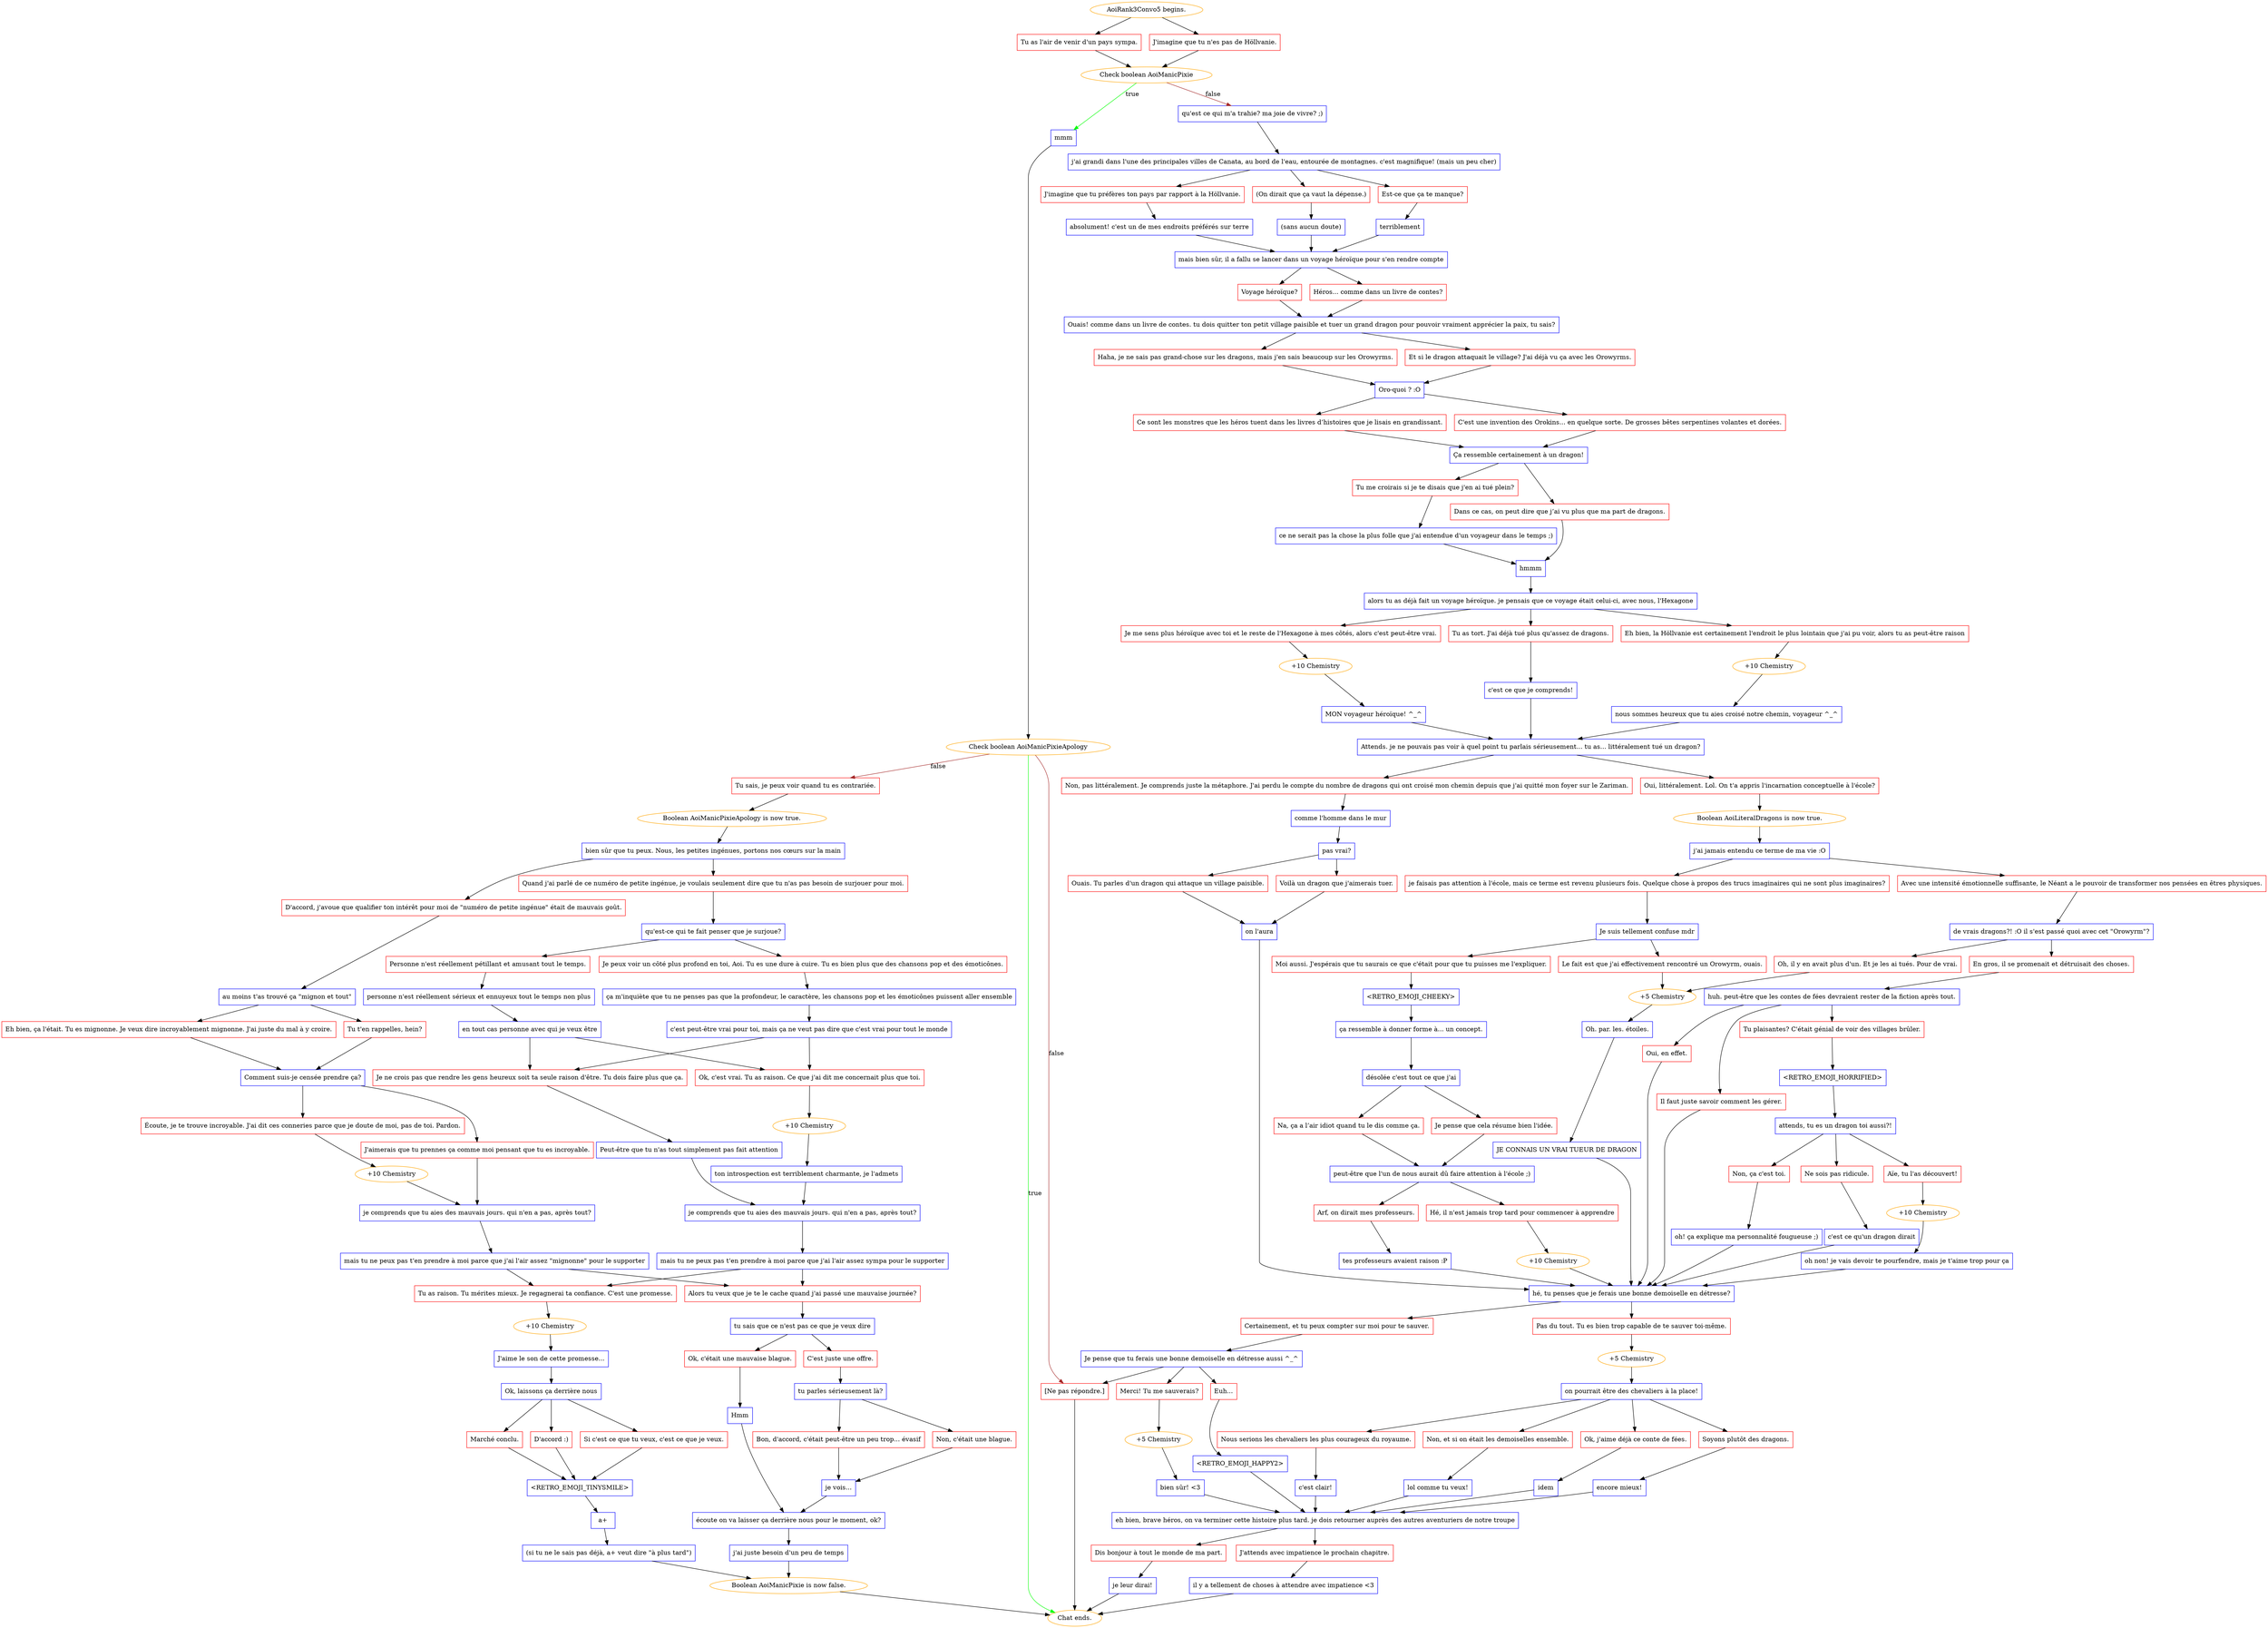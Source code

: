 digraph {
	"AoiRank3Convo5 begins." [color=orange];
		"AoiRank3Convo5 begins." -> j2193308989;
		"AoiRank3Convo5 begins." -> j3791030933;
	j2193308989 [label="Tu as l'air de venir d'un pays sympa.",shape=box,color=red];
		j2193308989 -> j2671432348;
	j3791030933 [label="J'imagine que tu n'es pas de Höllvanie.",shape=box,color=red];
		j3791030933 -> j2671432348;
	j2671432348 [label="Check boolean AoiManicPixie",color=orange];
		j2671432348 -> j998961387 [label=true,color=green];
		j2671432348 -> j2888298309 [label=false,color=brown];
	j998961387 [label="mmm",shape=box,color=blue];
		j998961387 -> j2415931465;
	j2888298309 [label="qu'est ce qui m'a trahie? ma joie de vivre? ;)",shape=box,color=blue];
		j2888298309 -> j3438185779;
	j2415931465 [label="Check boolean AoiManicPixieApology",color=orange];
		j2415931465 -> "Chat ends." [label=true,color=green];
		j2415931465 -> j231659619 [label=false,color=brown];
		j2415931465 -> j143549678 [label=false,color=brown];
	j3438185779 [label="j'ai grandi dans l'une des principales villes de Canata, au bord de l'eau, entourée de montagnes. c'est magnifique! (mais un peu cher)",shape=box,color=blue];
		j3438185779 -> j1016491393;
		j3438185779 -> j1795472892;
		j3438185779 -> j872655932;
	"Chat ends." [color=orange];
	j231659619 [label="Tu sais, je peux voir quand tu es contrariée.",shape=box,color=red];
		j231659619 -> j2055598230;
	j143549678 [label="[Ne pas répondre.]",shape=box,color=red];
		j143549678 -> "Chat ends.";
	j1016491393 [label="Est-ce que ça te manque?",shape=box,color=red];
		j1016491393 -> j360777100;
	j1795472892 [label="J'imagine que tu préfères ton pays par rapport à la Höllvanie.",shape=box,color=red];
		j1795472892 -> j3439335780;
	j872655932 [label="(On dirait que ça vaut la dépense.)",shape=box,color=red];
		j872655932 -> j2180099409;
	j2055598230 [label="Boolean AoiManicPixieApology is now true.",color=orange];
		j2055598230 -> j134605776;
	j360777100 [label="terriblement",shape=box,color=blue];
		j360777100 -> j2385342318;
	j3439335780 [label="absolument! c'est un de mes endroits préférés sur terre",shape=box,color=blue];
		j3439335780 -> j2385342318;
	j2180099409 [label="(sans aucun doute)",shape=box,color=blue];
		j2180099409 -> j2385342318;
	j134605776 [label="bien sûr que tu peux. Nous, les petites ingénues, portons nos cœurs sur la main",shape=box,color=blue];
		j134605776 -> j2650153070;
		j134605776 -> j2329193281;
	j2385342318 [label="mais bien sûr, il a fallu se lancer dans un voyage héroïque pour s'en rendre compte",shape=box,color=blue];
		j2385342318 -> j3794511959;
		j2385342318 -> j903748613;
	j2650153070 [label="D'accord, j'avoue que qualifier ton intérêt pour moi de \"numéro de petite ingénue\" était de mauvais goût.",shape=box,color=red];
		j2650153070 -> j942181358;
	j2329193281 [label="Quand j'ai parlé de ce numéro de petite ingénue, je voulais seulement dire que tu n'as pas besoin de surjouer pour moi.",shape=box,color=red];
		j2329193281 -> j2762180140;
	j3794511959 [label="Voyage héroïque?",shape=box,color=red];
		j3794511959 -> j4288870675;
	j903748613 [label="Héros... comme dans un livre de contes?",shape=box,color=red];
		j903748613 -> j4288870675;
	j942181358 [label="au moins t'as trouvé ça \"mignon et tout\"",shape=box,color=blue];
		j942181358 -> j1168731537;
		j942181358 -> j1300219915;
	j2762180140 [label="qu'est-ce qui te fait penser que je surjoue?",shape=box,color=blue];
		j2762180140 -> j2496890782;
		j2762180140 -> j1498510298;
	j4288870675 [label="Ouais! comme dans un livre de contes. tu dois quitter ton petit village paisible et tuer un grand dragon pour pouvoir vraiment apprécier la paix, tu sais?",shape=box,color=blue];
		j4288870675 -> j852025156;
		j4288870675 -> j3058780524;
	j1168731537 [label="Eh bien, ça l'était. Tu es mignonne. Je veux dire incroyablement mignonne. J'ai juste du mal à y croire.",shape=box,color=red];
		j1168731537 -> j1305589065;
	j1300219915 [label="Tu t'en rappelles, hein?",shape=box,color=red];
		j1300219915 -> j1305589065;
	j2496890782 [label="Personne n'est réellement pétillant et amusant tout le temps.",shape=box,color=red];
		j2496890782 -> j2312537568;
	j1498510298 [label="Je peux voir un côté plus profond en toi, Aoi. Tu es une dure à cuire. Tu es bien plus que des chansons pop et des émoticônes.",shape=box,color=red];
		j1498510298 -> j2604430161;
	j852025156 [label="Haha, je ne sais pas grand-chose sur les dragons, mais j'en sais beaucoup sur les Orowyrms.",shape=box,color=red];
		j852025156 -> j565182187;
	j3058780524 [label="Et si le dragon attaquait le village? J'ai déjà vu ça avec les Orowyrms.",shape=box,color=red];
		j3058780524 -> j565182187;
	j1305589065 [label="Comment suis-je censée prendre ça?",shape=box,color=blue];
		j1305589065 -> j4129746881;
		j1305589065 -> j1146521197;
	j2312537568 [label="personne n'est réellement sérieux et ennuyeux tout le temps non plus",shape=box,color=blue];
		j2312537568 -> j3496329616;
	j2604430161 [label="ça m'inquiète que tu ne penses pas que la profondeur, le caractère, les chansons pop et les émoticônes puissent aller ensemble",shape=box,color=blue];
		j2604430161 -> j2101096287;
	j565182187 [label="Oro-quoi ? :O",shape=box,color=blue];
		j565182187 -> j1542055075;
		j565182187 -> j3711678107;
	j4129746881 [label="Écoute, je te trouve incroyable. J'ai dit ces conneries parce que je doute de moi, pas de toi. Pardon.",shape=box,color=red];
		j4129746881 -> j2537303062;
	j1146521197 [label="J'aimerais que tu prennes ça comme moi pensant que tu es incroyable.",shape=box,color=red];
		j1146521197 -> j748709738;
	j3496329616 [label="en tout cas personne avec qui je veux être",shape=box,color=blue];
		j3496329616 -> j3652071114;
		j3496329616 -> j259858555;
	j2101096287 [label="c'est peut-être vrai pour toi, mais ça ne veut pas dire que c'est vrai pour tout le monde",shape=box,color=blue];
		j2101096287 -> j259858555;
		j2101096287 -> j3652071114;
	j1542055075 [label="Ce sont les monstres que les héros tuent dans les livres d’histoires que je lisais en grandissant.",shape=box,color=red];
		j1542055075 -> j4058765019;
	j3711678107 [label="C'est une invention des Orokins... en quelque sorte. De grosses bêtes serpentines volantes et dorées.",shape=box,color=red];
		j3711678107 -> j4058765019;
	j2537303062 [label="+10 Chemistry",color=orange];
		j2537303062 -> j748709738;
	j748709738 [label="je comprends que tu aies des mauvais jours. qui n'en a pas, après tout?",shape=box,color=blue];
		j748709738 -> j4258657536;
	j3652071114 [label="Je ne crois pas que rendre les gens heureux soit ta seule raison d'être. Tu dois faire plus que ça.",shape=box,color=red];
		j3652071114 -> j353954809;
	j259858555 [label="Ok, c'est vrai. Tu as raison. Ce que j'ai dit me concernait plus que toi.",shape=box,color=red];
		j259858555 -> j1061800228;
	j4058765019 [label="Ça ressemble certainement à un dragon!",shape=box,color=blue];
		j4058765019 -> j1967779601;
		j4058765019 -> j3465659176;
	j4258657536 [label="mais tu ne peux pas t'en prendre à moi parce que j'ai l'air assez \"mignonne\" pour le supporter",shape=box,color=blue];
		j4258657536 -> j107688860;
		j4258657536 -> j2498832049;
	j353954809 [label="Peut-être que tu n'as tout simplement pas fait attention",shape=box,color=blue];
		j353954809 -> j1927134193;
	j1061800228 [label="+10 Chemistry",color=orange];
		j1061800228 -> j535965813;
	j1967779601 [label="Tu me croirais si je te disais que j'en ai tué plein?",shape=box,color=red];
		j1967779601 -> j343430189;
	j3465659176 [label="Dans ce cas, on peut dire que j’ai vu plus que ma part de dragons.",shape=box,color=red];
		j3465659176 -> j1805273355;
	j107688860 [label="Tu as raison. Tu mérites mieux. Je regagnerai ta confiance. C'est une promesse.",shape=box,color=red];
		j107688860 -> j1951568683;
	j2498832049 [label="Alors tu veux que je te le cache quand j'ai passé une mauvaise journée?",shape=box,color=red];
		j2498832049 -> j2515959729;
	j1927134193 [label="je comprends que tu aies des mauvais jours. qui n'en a pas, après tout?",shape=box,color=blue];
		j1927134193 -> j3388513636;
	j535965813 [label="ton introspection est terriblement charmante, je l'admets",shape=box,color=blue];
		j535965813 -> j1927134193;
	j343430189 [label="ce ne serait pas la chose la plus folle que j'ai entendue d'un voyageur dans le temps ;)",shape=box,color=blue];
		j343430189 -> j1805273355;
	j1805273355 [label="hmmm",shape=box,color=blue];
		j1805273355 -> j3468111921;
	j1951568683 [label="+10 Chemistry",color=orange];
		j1951568683 -> j2290974957;
	j2515959729 [label="tu sais que ce n'est pas ce que je veux dire",shape=box,color=blue];
		j2515959729 -> j2084930017;
		j2515959729 -> j3431662130;
	j3388513636 [label="mais tu ne peux pas t'en prendre à moi parce que j'ai l'air assez sympa pour le supporter",shape=box,color=blue];
		j3388513636 -> j107688860;
		j3388513636 -> j2498832049;
	j3468111921 [label="alors tu as déjà fait un voyage héroïque. je pensais que ce voyage était celui-ci, avec nous, l'Hexagone",shape=box,color=blue];
		j3468111921 -> j3863560371;
		j3468111921 -> j2341686222;
		j3468111921 -> j1896298304;
	j2290974957 [label="J'aime le son de cette promesse...",shape=box,color=blue];
		j2290974957 -> j432707310;
	j2084930017 [label="C'est juste une offre.",shape=box,color=red];
		j2084930017 -> j871490818;
	j3431662130 [label="Ok, c'était une mauvaise blague.",shape=box,color=red];
		j3431662130 -> j2319659676;
	j3863560371 [label="Eh bien, la Höllvanie est certainement l'endroit le plus lointain que j'ai pu voir, alors tu as peut-être raison",shape=box,color=red];
		j3863560371 -> j3347538186;
	j2341686222 [label="Je me sens plus héroïque avec toi et le reste de l'Hexagone à mes côtés, alors c'est peut-être vrai.",shape=box,color=red];
		j2341686222 -> j904011644;
	j1896298304 [label="Tu as tort. J'ai déjà tué plus qu'assez de dragons.",shape=box,color=red];
		j1896298304 -> j3348068010;
	j432707310 [label="Ok, laissons ça derrière nous",shape=box,color=blue];
		j432707310 -> j1098122195;
		j432707310 -> j3915723652;
		j432707310 -> j1208792856;
	j871490818 [label="tu parles sérieusement là?",shape=box,color=blue];
		j871490818 -> j3150350525;
		j871490818 -> j1373934908;
	j2319659676 [label="Hmm",shape=box,color=blue];
		j2319659676 -> j374382239;
	j3347538186 [label="+10 Chemistry",color=orange];
		j3347538186 -> j689770271;
	j904011644 [label="+10 Chemistry",color=orange];
		j904011644 -> j3309930702;
	j3348068010 [label="c'est ce que je comprends!",shape=box,color=blue];
		j3348068010 -> j1491576126;
	j1098122195 [label="Marché conclu.",shape=box,color=red];
		j1098122195 -> j2992357136;
	j3915723652 [label="D'accord :)",shape=box,color=red];
		j3915723652 -> j2992357136;
	j1208792856 [label="Si c'est ce que tu veux, c'est ce que je veux.",shape=box,color=red];
		j1208792856 -> j2992357136;
	j3150350525 [label="Bon, d'accord, c'était peut-être un peu trop... évasif",shape=box,color=red];
		j3150350525 -> j1774012280;
	j1373934908 [label="Non, c'était une blague.",shape=box,color=red];
		j1373934908 -> j1774012280;
	j374382239 [label="écoute on va laisser ça derrière nous pour le moment, ok?",shape=box,color=blue];
		j374382239 -> j1956083961;
	j689770271 [label="nous sommes heureux que tu aies croisé notre chemin, voyageur ^_^",shape=box,color=blue];
		j689770271 -> j1491576126;
	j3309930702 [label="MON voyageur héroïque! ^_^",shape=box,color=blue];
		j3309930702 -> j1491576126;
	j1491576126 [label="Attends. je ne pouvais pas voir à quel point tu parlais sérieusement... tu as... littéralement tué un dragon?",shape=box,color=blue];
		j1491576126 -> j1615276986;
		j1491576126 -> j1309320593;
	j2992357136 [label="<RETRO_EMOJI_TINYSMILE>",shape=box,color=blue];
		j2992357136 -> j5290151;
	j1774012280 [label="je vois...",shape=box,color=blue];
		j1774012280 -> j374382239;
	j1956083961 [label="j'ai juste besoin d'un peu de temps",shape=box,color=blue];
		j1956083961 -> j2477397060;
	j1615276986 [label="Oui, littéralement. Lol. On t'a appris l'incarnation conceptuelle à l'école?",shape=box,color=red];
		j1615276986 -> j1085421206;
	j1309320593 [label="Non, pas littéralement. Je comprends juste la métaphore. J'ai perdu le compte du nombre de dragons qui ont croisé mon chemin depuis que j'ai quitté mon foyer sur le Zariman.",shape=box,color=red];
		j1309320593 -> j3665048380;
	j5290151 [label="a+",shape=box,color=blue];
		j5290151 -> j933839126;
	j2477397060 [label="Boolean AoiManicPixie is now false.",color=orange];
		j2477397060 -> "Chat ends.";
	j1085421206 [label="Boolean AoiLiteralDragons is now true.",color=orange];
		j1085421206 -> j2980975094;
	j3665048380 [label="comme l'homme dans le mur",shape=box,color=blue];
		j3665048380 -> j1675013347;
	j933839126 [label="(si tu ne le sais pas déjà, a+ veut dire \"à plus tard\")",shape=box,color=blue];
		j933839126 -> j2477397060;
	j2980975094 [label="j'ai jamais entendu ce terme de ma vie :O",shape=box,color=blue];
		j2980975094 -> j2561832118;
		j2980975094 -> j1963561085;
	j1675013347 [label="pas vrai?",shape=box,color=blue];
		j1675013347 -> j1817030519;
		j1675013347 -> j2481745793;
	j2561832118 [label="je faisais pas attention à l'école, mais ce terme est revenu plusieurs fois. Quelque chose à propos des trucs imaginaires qui ne sont plus imaginaires?",shape=box,color=red];
		j2561832118 -> j3337890849;
	j1963561085 [label="Avec une intensité émotionnelle suffisante, le Néant a le pouvoir de transformer nos pensées en êtres physiques.",shape=box,color=red];
		j1963561085 -> j1790571640;
	j1817030519 [label="Ouais. Tu parles d'un dragon qui attaque un village paisible.",shape=box,color=red];
		j1817030519 -> j1921835367;
	j2481745793 [label="Voilà un dragon que j'aimerais tuer.",shape=box,color=red];
		j2481745793 -> j1921835367;
	j3337890849 [label="Je suis tellement confuse mdr",shape=box,color=blue];
		j3337890849 -> j3132960080;
		j3337890849 -> j1987579450;
	j1790571640 [label="de vrais dragons?! :O il s'est passé quoi avec cet \"Orowyrm\"?",shape=box,color=blue];
		j1790571640 -> j483800477;
		j1790571640 -> j986792545;
	j1921835367 [label="on l'aura",shape=box,color=blue];
		j1921835367 -> j2402202995;
	j3132960080 [label="Moi aussi. J'espérais que tu saurais ce que c'était pour que tu puisses me l'expliquer.",shape=box,color=red];
		j3132960080 -> j2222423569;
	j1987579450 [label="Le fait est que j'ai effectivement rencontré un Orowyrm, ouais.",shape=box,color=red];
		j1987579450 -> j607085321;
	j483800477 [label="Oh, il y en avait plus d'un. Et je les ai tués. Pour de vrai.",shape=box,color=red];
		j483800477 -> j607085321;
	j986792545 [label="En gros, il se promenait et détruisait des choses.",shape=box,color=red];
		j986792545 -> j2767322915;
	j2402202995 [label="hé, tu penses que je ferais une bonne demoiselle en détresse?",shape=box,color=blue];
		j2402202995 -> j2141333105;
		j2402202995 -> j337969416;
	j2222423569 [label="<RETRO_EMOJI_CHEEKY>",shape=box,color=blue];
		j2222423569 -> j1974012423;
	j607085321 [label="+5 Chemistry",color=orange];
		j607085321 -> j4078216435;
	j2767322915 [label="huh. peut-être que les contes de fées devraient rester de la fiction après tout.",shape=box,color=blue];
		j2767322915 -> j2469286002;
		j2767322915 -> j793524450;
		j2767322915 -> j1308659332;
	j2141333105 [label="Certainement, et tu peux compter sur moi pour te sauver.",shape=box,color=red];
		j2141333105 -> j3202041954;
	j337969416 [label="Pas du tout. Tu es bien trop capable de te sauver toi-même.",shape=box,color=red];
		j337969416 -> j2632277886;
	j1974012423 [label="ça ressemble à donner forme à... un concept.",shape=box,color=blue];
		j1974012423 -> j346669769;
	j4078216435 [label="Oh. par. les. étoiles.",shape=box,color=blue];
		j4078216435 -> j1269779438;
	j2469286002 [label="Oui, en effet.",shape=box,color=red];
		j2469286002 -> j2402202995;
	j793524450 [label="Il faut juste savoir comment les gérer.",shape=box,color=red];
		j793524450 -> j2402202995;
	j1308659332 [label="Tu plaisantes? C'était génial de voir des villages brûler.",shape=box,color=red];
		j1308659332 -> j2054950097;
	j3202041954 [label="Je pense que tu ferais une bonne demoiselle en détresse aussi ^_^",shape=box,color=blue];
		j3202041954 -> j3308180787;
		j3202041954 -> j2165919876;
		j3202041954 -> j143549678;
	j2632277886 [label="+5 Chemistry",color=orange];
		j2632277886 -> j213645262;
	j346669769 [label="désolée c'est tout ce que j'ai",shape=box,color=blue];
		j346669769 -> j3537110689;
		j346669769 -> j1526861437;
	j1269779438 [label="JE CONNAIS UN VRAI TUEUR DE DRAGON",shape=box,color=blue];
		j1269779438 -> j2402202995;
	j2054950097 [label="<RETRO_EMOJI_HORRIFIED>",shape=box,color=blue];
		j2054950097 -> j221490168;
	j3308180787 [label="Merci! Tu me sauverais?",shape=box,color=red];
		j3308180787 -> j1286523880;
	j2165919876 [label="Euh...",shape=box,color=red];
		j2165919876 -> j2530190313;
	j213645262 [label="on pourrait être des chevaliers à la place!",shape=box,color=blue];
		j213645262 -> j1532490082;
		j213645262 -> j1720781742;
		j213645262 -> j330284847;
		j213645262 -> j1911068581;
	j3537110689 [label="Je pense que cela résume bien l'idée.",shape=box,color=red];
		j3537110689 -> j3304884587;
	j1526861437 [label="Na, ça a l’air idiot quand tu le dis comme ça.",shape=box,color=red];
		j1526861437 -> j3304884587;
	j221490168 [label="attends, tu es un dragon toi aussi?!",shape=box,color=blue];
		j221490168 -> j359924464;
		j221490168 -> j3904592877;
		j221490168 -> j998733017;
	j1286523880 [label="+5 Chemistry",color=orange];
		j1286523880 -> j3164524067;
	j2530190313 [label="<RETRO_EMOJI_HAPPY2>",shape=box,color=blue];
		j2530190313 -> j3863060123;
	j1532490082 [label="Ok, j'aime déjà ce conte de fées.",shape=box,color=red];
		j1532490082 -> j2672979309;
	j1720781742 [label="Soyons plutôt des dragons.",shape=box,color=red];
		j1720781742 -> j1817241372;
	j330284847 [label="Nous serions les chevaliers les plus courageux du royaume.",shape=box,color=red];
		j330284847 -> j3017377880;
	j1911068581 [label="Non, et si on était les demoiselles ensemble.",shape=box,color=red];
		j1911068581 -> j384039049;
	j3304884587 [label="peut-être que l'un de nous aurait dû faire attention à l'école ;)",shape=box,color=blue];
		j3304884587 -> j2296733832;
		j3304884587 -> j1747700572;
	j359924464 [label="Aïe, tu l'as découvert!",shape=box,color=red];
		j359924464 -> j1038128018;
	j3904592877 [label="Non, ça c'est toi.",shape=box,color=red];
		j3904592877 -> j411002999;
	j998733017 [label="Ne sois pas ridicule.",shape=box,color=red];
		j998733017 -> j4136840383;
	j3164524067 [label="bien sûr! <3",shape=box,color=blue];
		j3164524067 -> j3863060123;
	j3863060123 [label="eh bien, brave héros, on va terminer cette histoire plus tard. je dois retourner auprès des autres aventuriers de notre troupe",shape=box,color=blue];
		j3863060123 -> j93028065;
		j3863060123 -> j245307936;
	j2672979309 [label="idem",shape=box,color=blue];
		j2672979309 -> j3863060123;
	j1817241372 [label="encore mieux!",shape=box,color=blue];
		j1817241372 -> j3863060123;
	j3017377880 [label="c'est clair!",shape=box,color=blue];
		j3017377880 -> j3863060123;
	j384039049 [label="lol comme tu veux!",shape=box,color=blue];
		j384039049 -> j3863060123;
	j2296733832 [label="Hé, il n'est jamais trop tard pour commencer à apprendre",shape=box,color=red];
		j2296733832 -> j2036264206;
	j1747700572 [label="Arf, on dirait mes professeurs.",shape=box,color=red];
		j1747700572 -> j3932205964;
	j1038128018 [label="+10 Chemistry",color=orange];
		j1038128018 -> j2239594934;
	j411002999 [label="oh! ça explique ma personnalité fougueuse ;)",shape=box,color=blue];
		j411002999 -> j2402202995;
	j4136840383 [label="c'est ce qu'un dragon dirait",shape=box,color=blue];
		j4136840383 -> j2402202995;
	j93028065 [label="Dis bonjour à tout le monde de ma part.",shape=box,color=red];
		j93028065 -> j214398934;
	j245307936 [label="J'attends avec impatience le prochain chapitre.",shape=box,color=red];
		j245307936 -> j3539448123;
	j2036264206 [label="+10 Chemistry",color=orange];
		j2036264206 -> j2402202995;
	j3932205964 [label="tes professeurs avaient raison :P",shape=box,color=blue];
		j3932205964 -> j2402202995;
	j2239594934 [label="oh non! je vais devoir te pourfendre, mais je t'aime trop pour ça",shape=box,color=blue];
		j2239594934 -> j2402202995;
	j214398934 [label="je leur dirai!",shape=box,color=blue];
		j214398934 -> "Chat ends.";
	j3539448123 [label="il y a tellement de choses à attendre avec impatience <3",shape=box,color=blue];
		j3539448123 -> "Chat ends.";
}